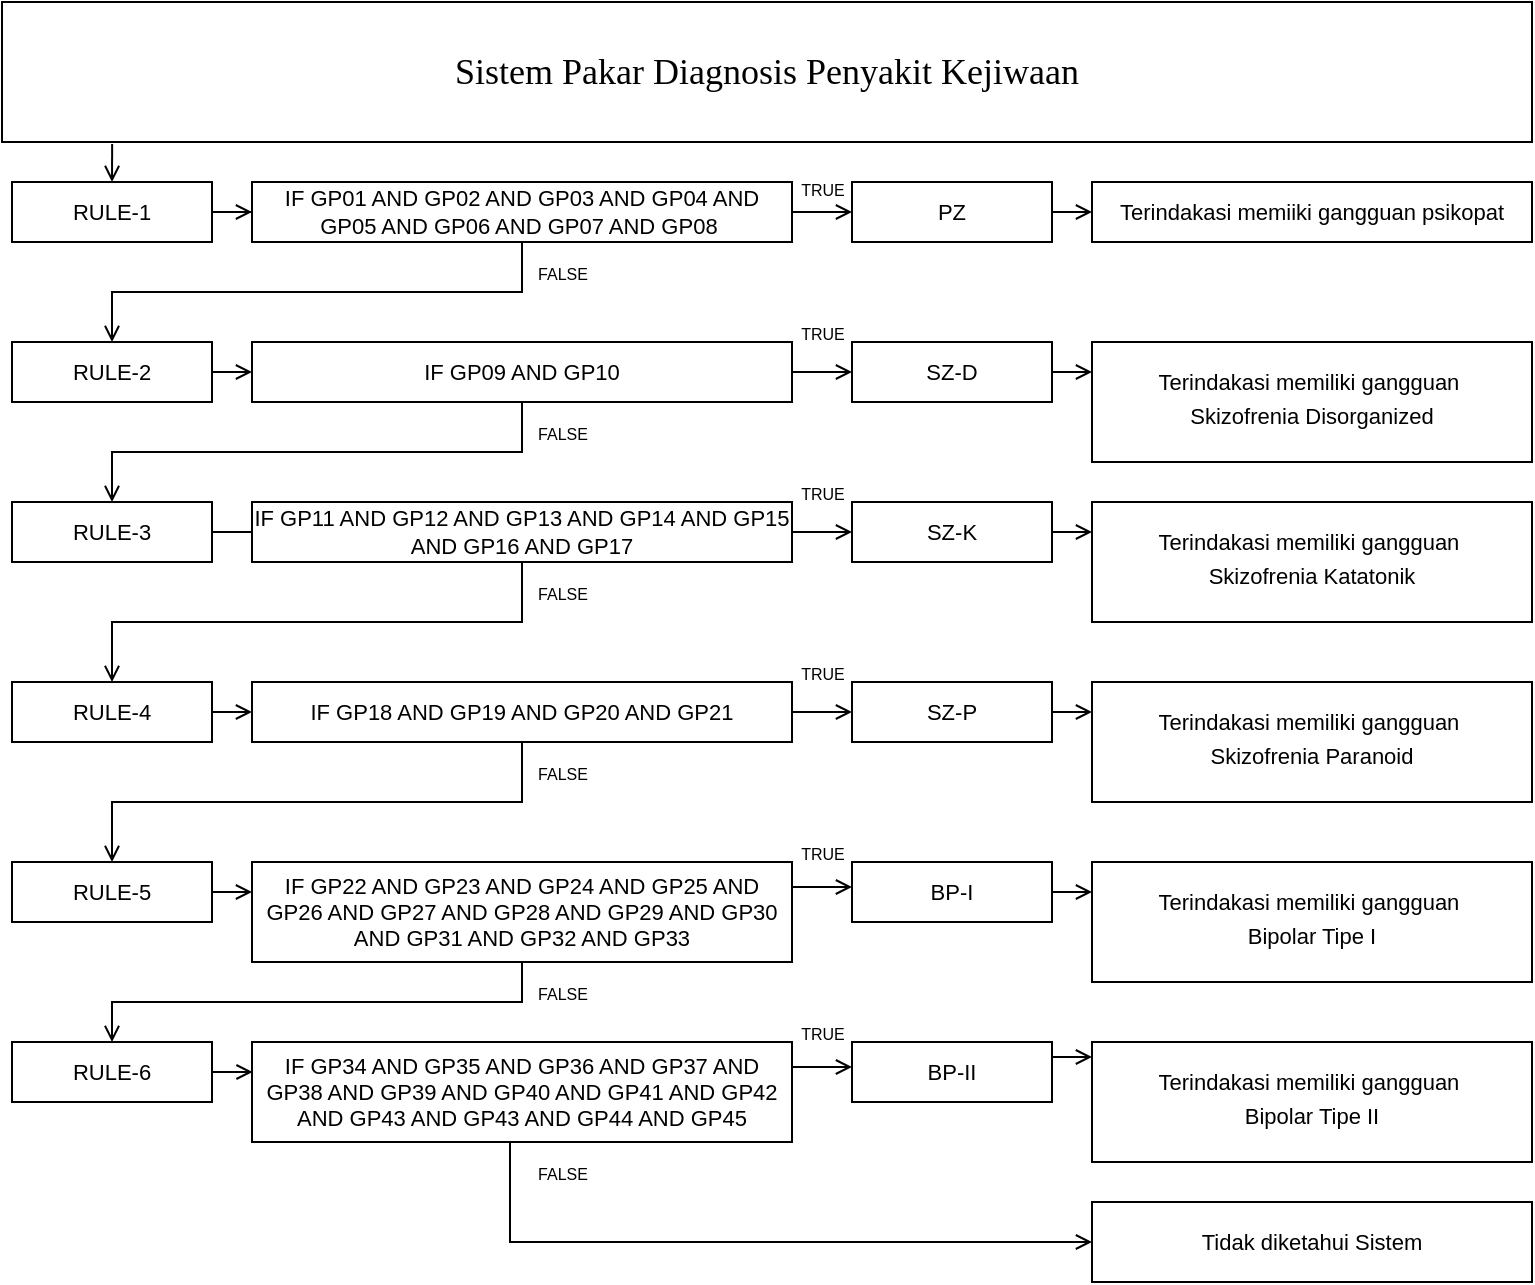 <mxfile version="26.2.14">
  <diagram name="Page-1" id="t4dJPEaZrn_W3zeKirfz">
    <mxGraphModel dx="1024" dy="544" grid="1" gridSize="10" guides="1" tooltips="1" connect="1" arrows="1" fold="1" page="1" pageScale="1" pageWidth="850" pageHeight="1100" math="0" shadow="0">
      <root>
        <mxCell id="0" />
        <mxCell id="1" parent="0" />
        <mxCell id="N-PluYtF21KXN0n7PZpZ-134" style="edgeStyle=orthogonalEdgeStyle;shape=connector;rounded=0;orthogonalLoop=1;jettySize=auto;html=1;exitX=0.072;exitY=1.014;exitDx=0;exitDy=0;entryX=0.5;entryY=0;entryDx=0;entryDy=0;strokeColor=default;align=center;verticalAlign=middle;fontFamily=Helvetica;fontSize=11;fontColor=default;labelBackgroundColor=default;startFill=0;endArrow=open;endFill=0;exitPerimeter=0;" edge="1" parent="1" source="N-PluYtF21KXN0n7PZpZ-2" target="N-PluYtF21KXN0n7PZpZ-37">
          <mxGeometry relative="1" as="geometry" />
        </mxCell>
        <mxCell id="N-PluYtF21KXN0n7PZpZ-2" value="&lt;font style=&quot;font-size: 18px;&quot; face=&quot;Times New Roman&quot;&gt;Sistem Pakar Diagnosis Penyakit Kejiwaan&lt;/font&gt;" style="rounded=0;whiteSpace=wrap;html=1;" vertex="1" parent="1">
          <mxGeometry x="35" y="40" width="765" height="70" as="geometry" />
        </mxCell>
        <mxCell id="N-PluYtF21KXN0n7PZpZ-135" style="edgeStyle=orthogonalEdgeStyle;shape=connector;rounded=0;orthogonalLoop=1;jettySize=auto;html=1;exitX=1;exitY=0.5;exitDx=0;exitDy=0;strokeColor=default;align=center;verticalAlign=middle;fontFamily=Helvetica;fontSize=11;fontColor=default;labelBackgroundColor=default;startFill=0;endArrow=open;endFill=0;" edge="1" parent="1" source="N-PluYtF21KXN0n7PZpZ-37" target="N-PluYtF21KXN0n7PZpZ-57">
          <mxGeometry relative="1" as="geometry" />
        </mxCell>
        <mxCell id="N-PluYtF21KXN0n7PZpZ-37" value="RULE-1" style="rounded=0;whiteSpace=wrap;html=1;fontFamily=Helvetica;fontSize=11;fontColor=default;labelBackgroundColor=default;" vertex="1" parent="1">
          <mxGeometry x="40" y="130" width="100" height="30" as="geometry" />
        </mxCell>
        <mxCell id="N-PluYtF21KXN0n7PZpZ-136" style="edgeStyle=orthogonalEdgeStyle;shape=connector;rounded=0;orthogonalLoop=1;jettySize=auto;html=1;exitX=1;exitY=0.5;exitDx=0;exitDy=0;entryX=0;entryY=0.5;entryDx=0;entryDy=0;strokeColor=default;align=center;verticalAlign=middle;fontFamily=Helvetica;fontSize=11;fontColor=default;labelBackgroundColor=default;startFill=0;endArrow=open;endFill=0;" edge="1" parent="1" source="N-PluYtF21KXN0n7PZpZ-39" target="N-PluYtF21KXN0n7PZpZ-58">
          <mxGeometry relative="1" as="geometry" />
        </mxCell>
        <mxCell id="N-PluYtF21KXN0n7PZpZ-39" value="RULE-2" style="rounded=0;whiteSpace=wrap;html=1;fontFamily=Helvetica;fontSize=11;fontColor=default;labelBackgroundColor=default;" vertex="1" parent="1">
          <mxGeometry x="40" y="210" width="100" height="30" as="geometry" />
        </mxCell>
        <mxCell id="N-PluYtF21KXN0n7PZpZ-66" style="edgeStyle=none;shape=connector;rounded=0;orthogonalLoop=1;jettySize=auto;html=1;exitX=1;exitY=0.5;exitDx=0;exitDy=0;entryX=0;entryY=0.5;entryDx=0;entryDy=0;strokeColor=default;align=center;verticalAlign=middle;fontFamily=Helvetica;fontSize=11;fontColor=default;labelBackgroundColor=default;startFill=0;endArrow=none;" edge="1" parent="1" source="N-PluYtF21KXN0n7PZpZ-44" target="N-PluYtF21KXN0n7PZpZ-59">
          <mxGeometry relative="1" as="geometry" />
        </mxCell>
        <mxCell id="N-PluYtF21KXN0n7PZpZ-44" value="RULE-3" style="rounded=0;whiteSpace=wrap;html=1;fontFamily=Helvetica;fontSize=11;fontColor=default;labelBackgroundColor=default;" vertex="1" parent="1">
          <mxGeometry x="40" y="290" width="100" height="30" as="geometry" />
        </mxCell>
        <mxCell id="N-PluYtF21KXN0n7PZpZ-118" style="edgeStyle=orthogonalEdgeStyle;shape=connector;rounded=0;orthogonalLoop=1;jettySize=auto;html=1;exitX=1;exitY=0.5;exitDx=0;exitDy=0;entryX=0;entryY=0.5;entryDx=0;entryDy=0;strokeColor=default;align=center;verticalAlign=middle;fontFamily=Helvetica;fontSize=11;fontColor=default;labelBackgroundColor=default;startFill=0;endArrow=open;endFill=0;" edge="1" parent="1" source="N-PluYtF21KXN0n7PZpZ-46" target="N-PluYtF21KXN0n7PZpZ-60">
          <mxGeometry relative="1" as="geometry" />
        </mxCell>
        <mxCell id="N-PluYtF21KXN0n7PZpZ-46" value="RULE-4" style="rounded=0;whiteSpace=wrap;html=1;fontFamily=Helvetica;fontSize=11;fontColor=default;labelBackgroundColor=default;" vertex="1" parent="1">
          <mxGeometry x="40" y="380" width="100" height="30" as="geometry" />
        </mxCell>
        <mxCell id="N-PluYtF21KXN0n7PZpZ-53" value="RULE-5" style="rounded=0;whiteSpace=wrap;html=1;fontFamily=Helvetica;fontSize=11;fontColor=default;labelBackgroundColor=default;" vertex="1" parent="1">
          <mxGeometry x="40" y="470" width="100" height="30" as="geometry" />
        </mxCell>
        <mxCell id="N-PluYtF21KXN0n7PZpZ-106" style="edgeStyle=orthogonalEdgeStyle;rounded=0;orthogonalLoop=1;jettySize=auto;html=1;exitX=0.474;exitY=0.996;exitDx=0;exitDy=0;entryX=0;entryY=0.5;entryDx=0;entryDy=0;strokeColor=default;align=center;verticalAlign=middle;fontFamily=Helvetica;fontSize=11;fontColor=default;labelBackgroundColor=default;startFill=0;endArrow=open;endFill=0;exitPerimeter=0;" edge="1" parent="1" source="N-PluYtF21KXN0n7PZpZ-62" target="N-PluYtF21KXN0n7PZpZ-88">
          <mxGeometry relative="1" as="geometry">
            <Array as="points">
              <mxPoint x="289" y="610" />
              <mxPoint x="289" y="660" />
            </Array>
          </mxGeometry>
        </mxCell>
        <mxCell id="N-PluYtF21KXN0n7PZpZ-55" value="RULE-6" style="rounded=0;whiteSpace=wrap;html=1;fontFamily=Helvetica;fontSize=11;fontColor=default;labelBackgroundColor=default;" vertex="1" parent="1">
          <mxGeometry x="40" y="560" width="100" height="30" as="geometry" />
        </mxCell>
        <mxCell id="N-PluYtF21KXN0n7PZpZ-124" style="edgeStyle=orthogonalEdgeStyle;shape=connector;rounded=0;orthogonalLoop=1;jettySize=auto;html=1;exitX=0.5;exitY=1;exitDx=0;exitDy=0;entryX=0.5;entryY=0;entryDx=0;entryDy=0;strokeColor=default;align=center;verticalAlign=middle;fontFamily=Helvetica;fontSize=11;fontColor=default;labelBackgroundColor=default;startFill=0;endArrow=open;endFill=0;" edge="1" parent="1" source="N-PluYtF21KXN0n7PZpZ-57" target="N-PluYtF21KXN0n7PZpZ-39">
          <mxGeometry relative="1" as="geometry" />
        </mxCell>
        <mxCell id="N-PluYtF21KXN0n7PZpZ-130" style="edgeStyle=orthogonalEdgeStyle;shape=connector;rounded=0;orthogonalLoop=1;jettySize=auto;html=1;exitX=1;exitY=0.5;exitDx=0;exitDy=0;strokeColor=default;align=center;verticalAlign=middle;fontFamily=Helvetica;fontSize=11;fontColor=default;labelBackgroundColor=default;startFill=0;endArrow=open;endFill=0;" edge="1" parent="1" source="N-PluYtF21KXN0n7PZpZ-57" target="N-PluYtF21KXN0n7PZpZ-73">
          <mxGeometry relative="1" as="geometry" />
        </mxCell>
        <mxCell id="N-PluYtF21KXN0n7PZpZ-57" value="IF GP01 AND GP02 AND GP03 AND GP04 AND GP05 AND GP06 AND GP07 AND GP08&amp;nbsp;" style="rounded=0;whiteSpace=wrap;html=1;fontFamily=Helvetica;fontSize=11;fontColor=default;labelBackgroundColor=default;" vertex="1" parent="1">
          <mxGeometry x="160" y="130" width="270" height="30" as="geometry" />
        </mxCell>
        <mxCell id="N-PluYtF21KXN0n7PZpZ-123" style="edgeStyle=orthogonalEdgeStyle;shape=connector;rounded=0;orthogonalLoop=1;jettySize=auto;html=1;exitX=0.5;exitY=1;exitDx=0;exitDy=0;entryX=0.5;entryY=0;entryDx=0;entryDy=0;strokeColor=default;align=center;verticalAlign=middle;fontFamily=Helvetica;fontSize=11;fontColor=default;labelBackgroundColor=default;startFill=0;endArrow=open;endFill=0;" edge="1" parent="1" source="N-PluYtF21KXN0n7PZpZ-58" target="N-PluYtF21KXN0n7PZpZ-44">
          <mxGeometry relative="1" as="geometry" />
        </mxCell>
        <mxCell id="N-PluYtF21KXN0n7PZpZ-129" style="edgeStyle=orthogonalEdgeStyle;shape=connector;rounded=0;orthogonalLoop=1;jettySize=auto;html=1;exitX=1;exitY=0.5;exitDx=0;exitDy=0;entryX=0;entryY=0.5;entryDx=0;entryDy=0;strokeColor=default;align=center;verticalAlign=middle;fontFamily=Helvetica;fontSize=11;fontColor=default;labelBackgroundColor=default;startFill=0;endArrow=open;endFill=0;" edge="1" parent="1" source="N-PluYtF21KXN0n7PZpZ-58" target="N-PluYtF21KXN0n7PZpZ-75">
          <mxGeometry relative="1" as="geometry" />
        </mxCell>
        <mxCell id="N-PluYtF21KXN0n7PZpZ-58" value="IF GP09 AND GP10" style="rounded=0;whiteSpace=wrap;html=1;fontFamily=Helvetica;fontSize=11;fontColor=default;labelBackgroundColor=default;" vertex="1" parent="1">
          <mxGeometry x="160" y="210" width="270" height="30" as="geometry" />
        </mxCell>
        <mxCell id="N-PluYtF21KXN0n7PZpZ-122" style="edgeStyle=orthogonalEdgeStyle;shape=connector;rounded=0;orthogonalLoop=1;jettySize=auto;html=1;exitX=0.5;exitY=1;exitDx=0;exitDy=0;entryX=0.5;entryY=0;entryDx=0;entryDy=0;strokeColor=default;align=center;verticalAlign=middle;fontFamily=Helvetica;fontSize=11;fontColor=default;labelBackgroundColor=default;startFill=0;endArrow=open;endFill=0;" edge="1" parent="1" source="N-PluYtF21KXN0n7PZpZ-59" target="N-PluYtF21KXN0n7PZpZ-46">
          <mxGeometry relative="1" as="geometry" />
        </mxCell>
        <mxCell id="N-PluYtF21KXN0n7PZpZ-125" style="edgeStyle=orthogonalEdgeStyle;shape=connector;rounded=0;orthogonalLoop=1;jettySize=auto;html=1;exitX=1;exitY=0.5;exitDx=0;exitDy=0;entryX=0;entryY=0.5;entryDx=0;entryDy=0;strokeColor=default;align=center;verticalAlign=middle;fontFamily=Helvetica;fontSize=11;fontColor=default;labelBackgroundColor=default;startFill=0;endArrow=open;endFill=0;" edge="1" parent="1" source="N-PluYtF21KXN0n7PZpZ-59" target="N-PluYtF21KXN0n7PZpZ-77">
          <mxGeometry relative="1" as="geometry" />
        </mxCell>
        <mxCell id="N-PluYtF21KXN0n7PZpZ-59" value="IF GP11 AND GP12 AND GP13 AND GP14 AND GP15 AND GP16 AND GP17" style="rounded=0;whiteSpace=wrap;html=1;fontFamily=Helvetica;fontSize=11;fontColor=default;labelBackgroundColor=default;" vertex="1" parent="1">
          <mxGeometry x="160" y="290" width="270" height="30" as="geometry" />
        </mxCell>
        <mxCell id="N-PluYtF21KXN0n7PZpZ-117" style="edgeStyle=orthogonalEdgeStyle;shape=connector;rounded=0;orthogonalLoop=1;jettySize=auto;html=1;exitX=0.5;exitY=1;exitDx=0;exitDy=0;entryX=0.5;entryY=0;entryDx=0;entryDy=0;strokeColor=default;align=center;verticalAlign=middle;fontFamily=Helvetica;fontSize=11;fontColor=default;labelBackgroundColor=default;startFill=0;endArrow=open;endFill=0;" edge="1" parent="1" source="N-PluYtF21KXN0n7PZpZ-60" target="N-PluYtF21KXN0n7PZpZ-53">
          <mxGeometry relative="1" as="geometry" />
        </mxCell>
        <mxCell id="N-PluYtF21KXN0n7PZpZ-119" style="edgeStyle=orthogonalEdgeStyle;shape=connector;rounded=0;orthogonalLoop=1;jettySize=auto;html=1;exitX=1;exitY=0.5;exitDx=0;exitDy=0;entryX=0;entryY=0.5;entryDx=0;entryDy=0;strokeColor=default;align=center;verticalAlign=middle;fontFamily=Helvetica;fontSize=11;fontColor=default;labelBackgroundColor=default;startFill=0;endArrow=open;endFill=0;" edge="1" parent="1" source="N-PluYtF21KXN0n7PZpZ-60" target="N-PluYtF21KXN0n7PZpZ-79">
          <mxGeometry relative="1" as="geometry" />
        </mxCell>
        <mxCell id="N-PluYtF21KXN0n7PZpZ-60" value="IF GP18 AND GP19 AND GP20 AND GP21" style="rounded=0;whiteSpace=wrap;html=1;fontFamily=Helvetica;fontSize=11;fontColor=default;labelBackgroundColor=default;" vertex="1" parent="1">
          <mxGeometry x="160" y="380" width="270" height="30" as="geometry" />
        </mxCell>
        <mxCell id="N-PluYtF21KXN0n7PZpZ-112" style="edgeStyle=orthogonalEdgeStyle;shape=connector;rounded=0;orthogonalLoop=1;jettySize=auto;html=1;exitX=0.5;exitY=1;exitDx=0;exitDy=0;entryX=0.5;entryY=0;entryDx=0;entryDy=0;strokeColor=default;align=center;verticalAlign=middle;fontFamily=Helvetica;fontSize=11;fontColor=default;labelBackgroundColor=default;startFill=0;endArrow=open;endFill=0;" edge="1" parent="1" source="N-PluYtF21KXN0n7PZpZ-61" target="N-PluYtF21KXN0n7PZpZ-55">
          <mxGeometry relative="1" as="geometry" />
        </mxCell>
        <mxCell id="N-PluYtF21KXN0n7PZpZ-61" value="IF GP22 AND GP23 AND GP24 AND GP25 AND GP26 AND GP27 AND GP28 AND GP29 AND GP30 AND GP31 AND GP32 AND GP33" style="rounded=0;whiteSpace=wrap;html=1;fontFamily=Helvetica;fontSize=11;fontColor=default;labelBackgroundColor=default;" vertex="1" parent="1">
          <mxGeometry x="160" y="470" width="270" height="50" as="geometry" />
        </mxCell>
        <mxCell id="N-PluYtF21KXN0n7PZpZ-62" value="IF GP34 AND GP35 AND GP36 AND GP37 AND GP38 AND GP39 AND GP40 AND GP41 AND GP42 AND GP43 AND GP43 AND GP44 AND GP45" style="rounded=0;whiteSpace=wrap;html=1;fontFamily=Helvetica;fontSize=11;fontColor=default;labelBackgroundColor=default;" vertex="1" parent="1">
          <mxGeometry x="160" y="560" width="270" height="50" as="geometry" />
        </mxCell>
        <mxCell id="N-PluYtF21KXN0n7PZpZ-131" style="edgeStyle=orthogonalEdgeStyle;shape=connector;rounded=0;orthogonalLoop=1;jettySize=auto;html=1;exitX=1;exitY=0.5;exitDx=0;exitDy=0;entryX=0;entryY=0.5;entryDx=0;entryDy=0;strokeColor=default;align=center;verticalAlign=middle;fontFamily=Helvetica;fontSize=11;fontColor=default;labelBackgroundColor=default;startFill=0;endArrow=open;endFill=0;" edge="1" parent="1" source="N-PluYtF21KXN0n7PZpZ-73" target="N-PluYtF21KXN0n7PZpZ-89">
          <mxGeometry relative="1" as="geometry" />
        </mxCell>
        <mxCell id="N-PluYtF21KXN0n7PZpZ-73" value="PZ" style="rounded=0;whiteSpace=wrap;html=1;fontFamily=Helvetica;fontSize=11;fontColor=default;labelBackgroundColor=default;" vertex="1" parent="1">
          <mxGeometry x="460" y="130" width="100" height="30" as="geometry" />
        </mxCell>
        <mxCell id="N-PluYtF21KXN0n7PZpZ-128" style="edgeStyle=orthogonalEdgeStyle;shape=connector;rounded=0;orthogonalLoop=1;jettySize=auto;html=1;exitX=1;exitY=0.5;exitDx=0;exitDy=0;entryX=0;entryY=0.25;entryDx=0;entryDy=0;strokeColor=default;align=center;verticalAlign=middle;fontFamily=Helvetica;fontSize=11;fontColor=default;labelBackgroundColor=default;startFill=0;endArrow=open;endFill=0;" edge="1" parent="1" source="N-PluYtF21KXN0n7PZpZ-75" target="N-PluYtF21KXN0n7PZpZ-91">
          <mxGeometry relative="1" as="geometry" />
        </mxCell>
        <mxCell id="N-PluYtF21KXN0n7PZpZ-75" value="SZ-D" style="rounded=0;whiteSpace=wrap;html=1;fontFamily=Helvetica;fontSize=11;fontColor=default;labelBackgroundColor=default;" vertex="1" parent="1">
          <mxGeometry x="460" y="210" width="100" height="30" as="geometry" />
        </mxCell>
        <mxCell id="N-PluYtF21KXN0n7PZpZ-126" style="edgeStyle=orthogonalEdgeStyle;shape=connector;rounded=0;orthogonalLoop=1;jettySize=auto;html=1;exitX=1;exitY=0.5;exitDx=0;exitDy=0;entryX=0;entryY=0.25;entryDx=0;entryDy=0;strokeColor=default;align=center;verticalAlign=middle;fontFamily=Helvetica;fontSize=11;fontColor=default;labelBackgroundColor=default;startFill=0;endArrow=open;endFill=0;" edge="1" parent="1" source="N-PluYtF21KXN0n7PZpZ-77" target="N-PluYtF21KXN0n7PZpZ-93">
          <mxGeometry relative="1" as="geometry" />
        </mxCell>
        <mxCell id="N-PluYtF21KXN0n7PZpZ-77" value="SZ-K" style="rounded=0;whiteSpace=wrap;html=1;fontFamily=Helvetica;fontSize=11;fontColor=default;labelBackgroundColor=default;" vertex="1" parent="1">
          <mxGeometry x="460" y="290" width="100" height="30" as="geometry" />
        </mxCell>
        <mxCell id="N-PluYtF21KXN0n7PZpZ-120" style="edgeStyle=orthogonalEdgeStyle;shape=connector;rounded=0;orthogonalLoop=1;jettySize=auto;html=1;exitX=1;exitY=0.5;exitDx=0;exitDy=0;entryX=0;entryY=0.25;entryDx=0;entryDy=0;strokeColor=default;align=center;verticalAlign=middle;fontFamily=Helvetica;fontSize=11;fontColor=default;labelBackgroundColor=default;startFill=0;endArrow=open;endFill=0;" edge="1" parent="1" source="N-PluYtF21KXN0n7PZpZ-79" target="N-PluYtF21KXN0n7PZpZ-95">
          <mxGeometry relative="1" as="geometry" />
        </mxCell>
        <mxCell id="N-PluYtF21KXN0n7PZpZ-79" value="SZ-P" style="rounded=0;whiteSpace=wrap;html=1;fontFamily=Helvetica;fontSize=11;fontColor=default;labelBackgroundColor=default;" vertex="1" parent="1">
          <mxGeometry x="460" y="380" width="100" height="30" as="geometry" />
        </mxCell>
        <mxCell id="N-PluYtF21KXN0n7PZpZ-121" style="edgeStyle=orthogonalEdgeStyle;shape=connector;rounded=0;orthogonalLoop=1;jettySize=auto;html=1;exitX=1;exitY=0.5;exitDx=0;exitDy=0;entryX=0;entryY=0.25;entryDx=0;entryDy=0;strokeColor=default;align=center;verticalAlign=middle;fontFamily=Helvetica;fontSize=11;fontColor=default;labelBackgroundColor=default;startFill=0;endArrow=open;endFill=0;" edge="1" parent="1" source="N-PluYtF21KXN0n7PZpZ-81" target="N-PluYtF21KXN0n7PZpZ-97">
          <mxGeometry relative="1" as="geometry" />
        </mxCell>
        <mxCell id="N-PluYtF21KXN0n7PZpZ-81" value="BP-I" style="rounded=0;whiteSpace=wrap;html=1;fontFamily=Helvetica;fontSize=11;fontColor=default;labelBackgroundColor=default;" vertex="1" parent="1">
          <mxGeometry x="460" y="470" width="100" height="30" as="geometry" />
        </mxCell>
        <mxCell id="N-PluYtF21KXN0n7PZpZ-84" value="BP-II" style="rounded=0;whiteSpace=wrap;html=1;fontFamily=Helvetica;fontSize=11;fontColor=default;labelBackgroundColor=default;" vertex="1" parent="1">
          <mxGeometry x="460" y="560" width="100" height="30" as="geometry" />
        </mxCell>
        <mxCell id="N-PluYtF21KXN0n7PZpZ-88" value="Tidak diketahui Sistem" style="rounded=0;whiteSpace=wrap;html=1;fontFamily=Helvetica;fontSize=11;fontColor=default;labelBackgroundColor=default;" vertex="1" parent="1">
          <mxGeometry x="580" y="640" width="220" height="40" as="geometry" />
        </mxCell>
        <mxCell id="N-PluYtF21KXN0n7PZpZ-89" value="Terindakasi memiiki gangguan psikopat" style="rounded=0;whiteSpace=wrap;html=1;fontFamily=Helvetica;fontSize=11;fontColor=default;labelBackgroundColor=default;" vertex="1" parent="1">
          <mxGeometry x="580" y="130" width="220" height="30" as="geometry" />
        </mxCell>
        <mxCell id="N-PluYtF21KXN0n7PZpZ-91" value="Terindakasi memiliki gangguan&amp;nbsp;&lt;br&gt;&lt;table style=&quot;border-collapse:&lt;br/&gt; collapse;width:128pt&quot; width=&quot;170&quot; cellspacing=&quot;0&quot; cellpadding=&quot;0&quot; border=&quot;0&quot;&gt;&lt;tbody&gt;&lt;tr style=&quot;height:15.0pt&quot; height=&quot;20&quot;&gt;  &lt;td style=&quot;height:15.0pt;width:128pt&quot; width=&quot;170&quot; class=&quot;xl65&quot; height=&quot;20&quot;&gt;Skizofrenia Disorganized&lt;/td&gt;&lt;/tr&gt;&lt;/tbody&gt;&lt;/table&gt;" style="rounded=0;whiteSpace=wrap;html=1;fontFamily=Helvetica;fontSize=11;fontColor=default;labelBackgroundColor=default;" vertex="1" parent="1">
          <mxGeometry x="580" y="210" width="220" height="60" as="geometry" />
        </mxCell>
        <mxCell id="N-PluYtF21KXN0n7PZpZ-93" value="Terindakasi memiliki gangguan&amp;nbsp;&lt;br&gt;&lt;table style=&quot;border-collapse:&lt;br/&gt; collapse;width:128pt&quot; width=&quot;170&quot; cellspacing=&quot;0&quot; cellpadding=&quot;0&quot; border=&quot;0&quot;&gt;&lt;tbody&gt;&lt;tr style=&quot;height:15.0pt&quot; height=&quot;20&quot;&gt;  &lt;td style=&quot;height:15.0pt;width:128pt&quot; width=&quot;170&quot; class=&quot;xl65&quot; height=&quot;20&quot;&gt;Skizofrenia Katatonik&lt;/td&gt;&lt;/tr&gt;&lt;/tbody&gt;&lt;/table&gt;" style="rounded=0;whiteSpace=wrap;html=1;fontFamily=Helvetica;fontSize=11;fontColor=default;labelBackgroundColor=default;" vertex="1" parent="1">
          <mxGeometry x="580" y="290" width="220" height="60" as="geometry" />
        </mxCell>
        <mxCell id="N-PluYtF21KXN0n7PZpZ-95" value="Terindakasi memiliki gangguan&amp;nbsp;&lt;br&gt;&lt;table style=&quot;border-collapse:&lt;br/&gt; collapse;width:128pt&quot; width=&quot;170&quot; cellspacing=&quot;0&quot; cellpadding=&quot;0&quot; border=&quot;0&quot;&gt;&lt;tbody&gt;&lt;tr style=&quot;height:15.0pt&quot; height=&quot;20&quot;&gt;  &lt;td style=&quot;height:15.0pt;width:128pt&quot; width=&quot;170&quot; class=&quot;xl65&quot; height=&quot;20&quot;&gt;Skizofrenia Paranoid&lt;/td&gt;&lt;/tr&gt;&lt;/tbody&gt;&lt;/table&gt;" style="rounded=0;whiteSpace=wrap;html=1;fontFamily=Helvetica;fontSize=11;fontColor=default;labelBackgroundColor=default;" vertex="1" parent="1">
          <mxGeometry x="580" y="380" width="220" height="60" as="geometry" />
        </mxCell>
        <mxCell id="N-PluYtF21KXN0n7PZpZ-97" value="Terindakasi memiliki gangguan&amp;nbsp;&lt;br&gt;&lt;table style=&quot;border-collapse:&lt;br/&gt; collapse;width:128pt&quot; width=&quot;170&quot; cellspacing=&quot;0&quot; cellpadding=&quot;0&quot; border=&quot;0&quot;&gt;&lt;tbody&gt;&lt;tr style=&quot;height:15.0pt&quot; height=&quot;20&quot;&gt;  &lt;td style=&quot;height:15.0pt;width:128pt&quot; width=&quot;170&quot; class=&quot;xl65&quot; height=&quot;20&quot;&gt;Bipolar Tipe I&lt;/td&gt;&lt;/tr&gt;&lt;/tbody&gt;&lt;/table&gt;" style="rounded=0;whiteSpace=wrap;html=1;fontFamily=Helvetica;fontSize=11;fontColor=default;labelBackgroundColor=default;" vertex="1" parent="1">
          <mxGeometry x="580" y="470" width="220" height="60" as="geometry" />
        </mxCell>
        <mxCell id="N-PluYtF21KXN0n7PZpZ-99" value="Terindakasi memiliki gangguan&amp;nbsp;&lt;br&gt;&lt;table style=&quot;border-collapse:&lt;br/&gt; collapse;width:128pt&quot; width=&quot;170&quot; cellspacing=&quot;0&quot; cellpadding=&quot;0&quot; border=&quot;0&quot;&gt;&lt;tbody&gt;&lt;tr style=&quot;height:15.0pt&quot; height=&quot;20&quot;&gt;  &lt;td style=&quot;height:15.0pt;width:128pt&quot; width=&quot;170&quot; class=&quot;xl65&quot; height=&quot;20&quot;&gt;Bipolar Tipe II&lt;/td&gt;&lt;/tr&gt;&lt;/tbody&gt;&lt;/table&gt;" style="rounded=0;whiteSpace=wrap;html=1;fontFamily=Helvetica;fontSize=11;fontColor=default;labelBackgroundColor=default;" vertex="1" parent="1">
          <mxGeometry x="580" y="560" width="220" height="60" as="geometry" />
        </mxCell>
        <mxCell id="N-PluYtF21KXN0n7PZpZ-109" style="edgeStyle=orthogonalEdgeStyle;shape=connector;rounded=0;orthogonalLoop=1;jettySize=auto;html=1;exitX=1;exitY=0.5;exitDx=0;exitDy=0;entryX=0.001;entryY=0.313;entryDx=0;entryDy=0;entryPerimeter=0;strokeColor=default;align=center;verticalAlign=middle;fontFamily=Helvetica;fontSize=11;fontColor=default;labelBackgroundColor=default;startFill=0;endArrow=open;endFill=0;" edge="1" parent="1" source="N-PluYtF21KXN0n7PZpZ-55" target="N-PluYtF21KXN0n7PZpZ-62">
          <mxGeometry relative="1" as="geometry" />
        </mxCell>
        <mxCell id="N-PluYtF21KXN0n7PZpZ-110" style="edgeStyle=orthogonalEdgeStyle;shape=connector;rounded=0;orthogonalLoop=1;jettySize=auto;html=1;exitX=1;exitY=0.25;exitDx=0;exitDy=0;entryX=0;entryY=0.422;entryDx=0;entryDy=0;entryPerimeter=0;strokeColor=default;align=center;verticalAlign=middle;fontFamily=Helvetica;fontSize=11;fontColor=default;labelBackgroundColor=default;startFill=0;endArrow=open;endFill=0;" edge="1" parent="1" source="N-PluYtF21KXN0n7PZpZ-62" target="N-PluYtF21KXN0n7PZpZ-84">
          <mxGeometry relative="1" as="geometry" />
        </mxCell>
        <mxCell id="N-PluYtF21KXN0n7PZpZ-111" style="edgeStyle=orthogonalEdgeStyle;shape=connector;rounded=0;orthogonalLoop=1;jettySize=auto;html=1;exitX=1;exitY=0.25;exitDx=0;exitDy=0;entryX=0;entryY=0.128;entryDx=0;entryDy=0;entryPerimeter=0;strokeColor=default;align=center;verticalAlign=middle;fontFamily=Helvetica;fontSize=11;fontColor=default;labelBackgroundColor=default;startFill=0;endArrow=open;endFill=0;" edge="1" parent="1" source="N-PluYtF21KXN0n7PZpZ-84" target="N-PluYtF21KXN0n7PZpZ-99">
          <mxGeometry relative="1" as="geometry" />
        </mxCell>
        <mxCell id="N-PluYtF21KXN0n7PZpZ-115" style="edgeStyle=orthogonalEdgeStyle;shape=connector;rounded=0;orthogonalLoop=1;jettySize=auto;html=1;exitX=1;exitY=0.5;exitDx=0;exitDy=0;entryX=0;entryY=0.304;entryDx=0;entryDy=0;entryPerimeter=0;strokeColor=default;align=center;verticalAlign=middle;fontFamily=Helvetica;fontSize=11;fontColor=default;labelBackgroundColor=default;startFill=0;endArrow=open;endFill=0;" edge="1" parent="1" source="N-PluYtF21KXN0n7PZpZ-53" target="N-PluYtF21KXN0n7PZpZ-61">
          <mxGeometry relative="1" as="geometry" />
        </mxCell>
        <mxCell id="N-PluYtF21KXN0n7PZpZ-116" style="edgeStyle=orthogonalEdgeStyle;shape=connector;rounded=0;orthogonalLoop=1;jettySize=auto;html=1;exitX=1;exitY=0.25;exitDx=0;exitDy=0;entryX=0;entryY=0.413;entryDx=0;entryDy=0;entryPerimeter=0;strokeColor=default;align=center;verticalAlign=middle;fontFamily=Helvetica;fontSize=11;fontColor=default;labelBackgroundColor=default;startFill=0;endArrow=open;endFill=0;" edge="1" parent="1" source="N-PluYtF21KXN0n7PZpZ-61" target="N-PluYtF21KXN0n7PZpZ-81">
          <mxGeometry relative="1" as="geometry" />
        </mxCell>
        <mxCell id="N-PluYtF21KXN0n7PZpZ-137" value="&lt;font style=&quot;font-size: 8px;&quot;&gt;TRUE&lt;/font&gt;" style="text;html=1;align=center;verticalAlign=middle;resizable=0;points=[];autosize=1;strokeColor=none;fillColor=none;fontFamily=Helvetica;fontSize=11;fontColor=default;labelBackgroundColor=default;" vertex="1" parent="1">
          <mxGeometry x="420" y="118" width="50" height="30" as="geometry" />
        </mxCell>
        <mxCell id="N-PluYtF21KXN0n7PZpZ-139" value="&lt;font style=&quot;font-size: 8px;&quot;&gt;TRUE&lt;/font&gt;" style="text;html=1;align=center;verticalAlign=middle;resizable=0;points=[];autosize=1;strokeColor=none;fillColor=none;fontFamily=Helvetica;fontSize=11;fontColor=default;labelBackgroundColor=default;" vertex="1" parent="1">
          <mxGeometry x="420" y="190" width="50" height="30" as="geometry" />
        </mxCell>
        <mxCell id="N-PluYtF21KXN0n7PZpZ-140" value="&lt;font style=&quot;font-size: 8px;&quot;&gt;TRUE&lt;/font&gt;" style="text;html=1;align=center;verticalAlign=middle;resizable=0;points=[];autosize=1;strokeColor=none;fillColor=none;fontFamily=Helvetica;fontSize=11;fontColor=default;labelBackgroundColor=default;" vertex="1" parent="1">
          <mxGeometry x="420" y="270" width="50" height="30" as="geometry" />
        </mxCell>
        <mxCell id="N-PluYtF21KXN0n7PZpZ-141" value="&lt;font style=&quot;font-size: 8px;&quot;&gt;TRUE&lt;/font&gt;" style="text;html=1;align=center;verticalAlign=middle;resizable=0;points=[];autosize=1;strokeColor=none;fillColor=none;fontFamily=Helvetica;fontSize=11;fontColor=default;labelBackgroundColor=default;" vertex="1" parent="1">
          <mxGeometry x="420" y="360" width="50" height="30" as="geometry" />
        </mxCell>
        <mxCell id="N-PluYtF21KXN0n7PZpZ-142" value="&lt;font style=&quot;font-size: 8px;&quot;&gt;TRUE&lt;/font&gt;" style="text;html=1;align=center;verticalAlign=middle;resizable=0;points=[];autosize=1;strokeColor=none;fillColor=none;fontFamily=Helvetica;fontSize=11;fontColor=default;labelBackgroundColor=default;" vertex="1" parent="1">
          <mxGeometry x="420" y="450" width="50" height="30" as="geometry" />
        </mxCell>
        <mxCell id="N-PluYtF21KXN0n7PZpZ-143" value="&lt;font style=&quot;font-size: 8px;&quot;&gt;TRUE&lt;/font&gt;" style="text;html=1;align=center;verticalAlign=middle;resizable=0;points=[];autosize=1;strokeColor=none;fillColor=none;fontFamily=Helvetica;fontSize=11;fontColor=default;labelBackgroundColor=default;" vertex="1" parent="1">
          <mxGeometry x="420" y="540" width="50" height="30" as="geometry" />
        </mxCell>
        <mxCell id="N-PluYtF21KXN0n7PZpZ-144" value="&lt;font style=&quot;font-size: 8px;&quot;&gt;FALSE&lt;/font&gt;" style="text;html=1;align=center;verticalAlign=middle;resizable=0;points=[];autosize=1;strokeColor=none;fillColor=none;fontFamily=Helvetica;fontSize=11;fontColor=default;labelBackgroundColor=default;" vertex="1" parent="1">
          <mxGeometry x="290" y="160" width="50" height="30" as="geometry" />
        </mxCell>
        <mxCell id="N-PluYtF21KXN0n7PZpZ-145" value="&lt;font style=&quot;font-size: 8px;&quot;&gt;FALSE&lt;/font&gt;" style="text;html=1;align=center;verticalAlign=middle;resizable=0;points=[];autosize=1;strokeColor=none;fillColor=none;fontFamily=Helvetica;fontSize=11;fontColor=default;labelBackgroundColor=default;" vertex="1" parent="1">
          <mxGeometry x="290" y="240" width="50" height="30" as="geometry" />
        </mxCell>
        <mxCell id="N-PluYtF21KXN0n7PZpZ-146" value="&lt;font style=&quot;font-size: 8px;&quot;&gt;FALSE&lt;/font&gt;" style="text;html=1;align=center;verticalAlign=middle;resizable=0;points=[];autosize=1;strokeColor=none;fillColor=none;fontFamily=Helvetica;fontSize=11;fontColor=default;labelBackgroundColor=default;" vertex="1" parent="1">
          <mxGeometry x="290" y="320" width="50" height="30" as="geometry" />
        </mxCell>
        <mxCell id="N-PluYtF21KXN0n7PZpZ-147" value="&lt;font style=&quot;font-size: 8px;&quot;&gt;FALSE&lt;/font&gt;" style="text;html=1;align=center;verticalAlign=middle;resizable=0;points=[];autosize=1;strokeColor=none;fillColor=none;fontFamily=Helvetica;fontSize=11;fontColor=default;labelBackgroundColor=default;" vertex="1" parent="1">
          <mxGeometry x="290" y="410" width="50" height="30" as="geometry" />
        </mxCell>
        <mxCell id="N-PluYtF21KXN0n7PZpZ-148" value="&lt;font style=&quot;font-size: 8px;&quot;&gt;FALSE&lt;/font&gt;" style="text;html=1;align=center;verticalAlign=middle;resizable=0;points=[];autosize=1;strokeColor=none;fillColor=none;fontFamily=Helvetica;fontSize=11;fontColor=default;labelBackgroundColor=default;" vertex="1" parent="1">
          <mxGeometry x="290" y="520" width="50" height="30" as="geometry" />
        </mxCell>
        <mxCell id="N-PluYtF21KXN0n7PZpZ-149" value="&lt;font style=&quot;font-size: 8px;&quot;&gt;FALSE&lt;/font&gt;" style="text;html=1;align=center;verticalAlign=middle;resizable=0;points=[];autosize=1;strokeColor=none;fillColor=none;fontFamily=Helvetica;fontSize=11;fontColor=default;labelBackgroundColor=default;" vertex="1" parent="1">
          <mxGeometry x="290" y="610" width="50" height="30" as="geometry" />
        </mxCell>
      </root>
    </mxGraphModel>
  </diagram>
</mxfile>
